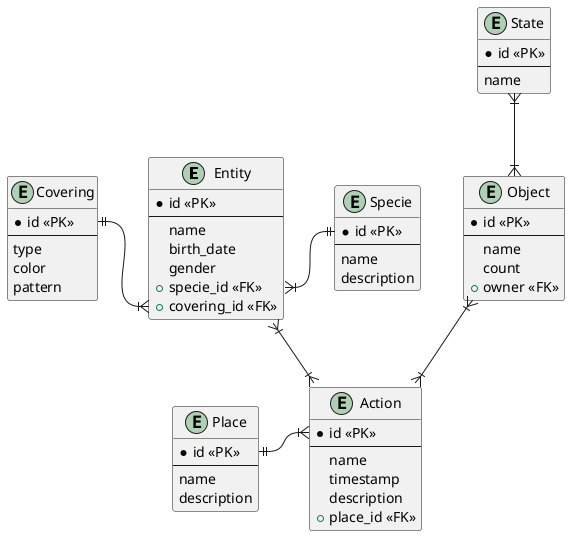 @startuml name
entity Entity {
   * id «PK»
   ---
   name
   birth_date
   gender
   + specie_id «FK»
   + covering_id «FK»
}

entity Covering {
   * id «PK»
   ---
   type
   color
   pattern
}

entity Action {
   * id «PK»
   ---
   name
   timestamp
   description
   + place_id «FK»
}

entity Place {
   * id «PK»
   ---
   name
   description
}

entity Object {
   * id «PK»
   ---
   name
   count
   + owner «FK»
}

entity State {
   * id «PK»
   ---
   name
}

entity Specie {
   * id «PK»
   ---
   name
   description
}

Entity::covering_id }|-l-|| Covering::id
Entity::specie_id }|-r-|| Specie::id
Entity }|--|{ Action
State }|--|{ Object
Action::id }|-l-|| Place::id
Object }|--|{ Action
@enduml